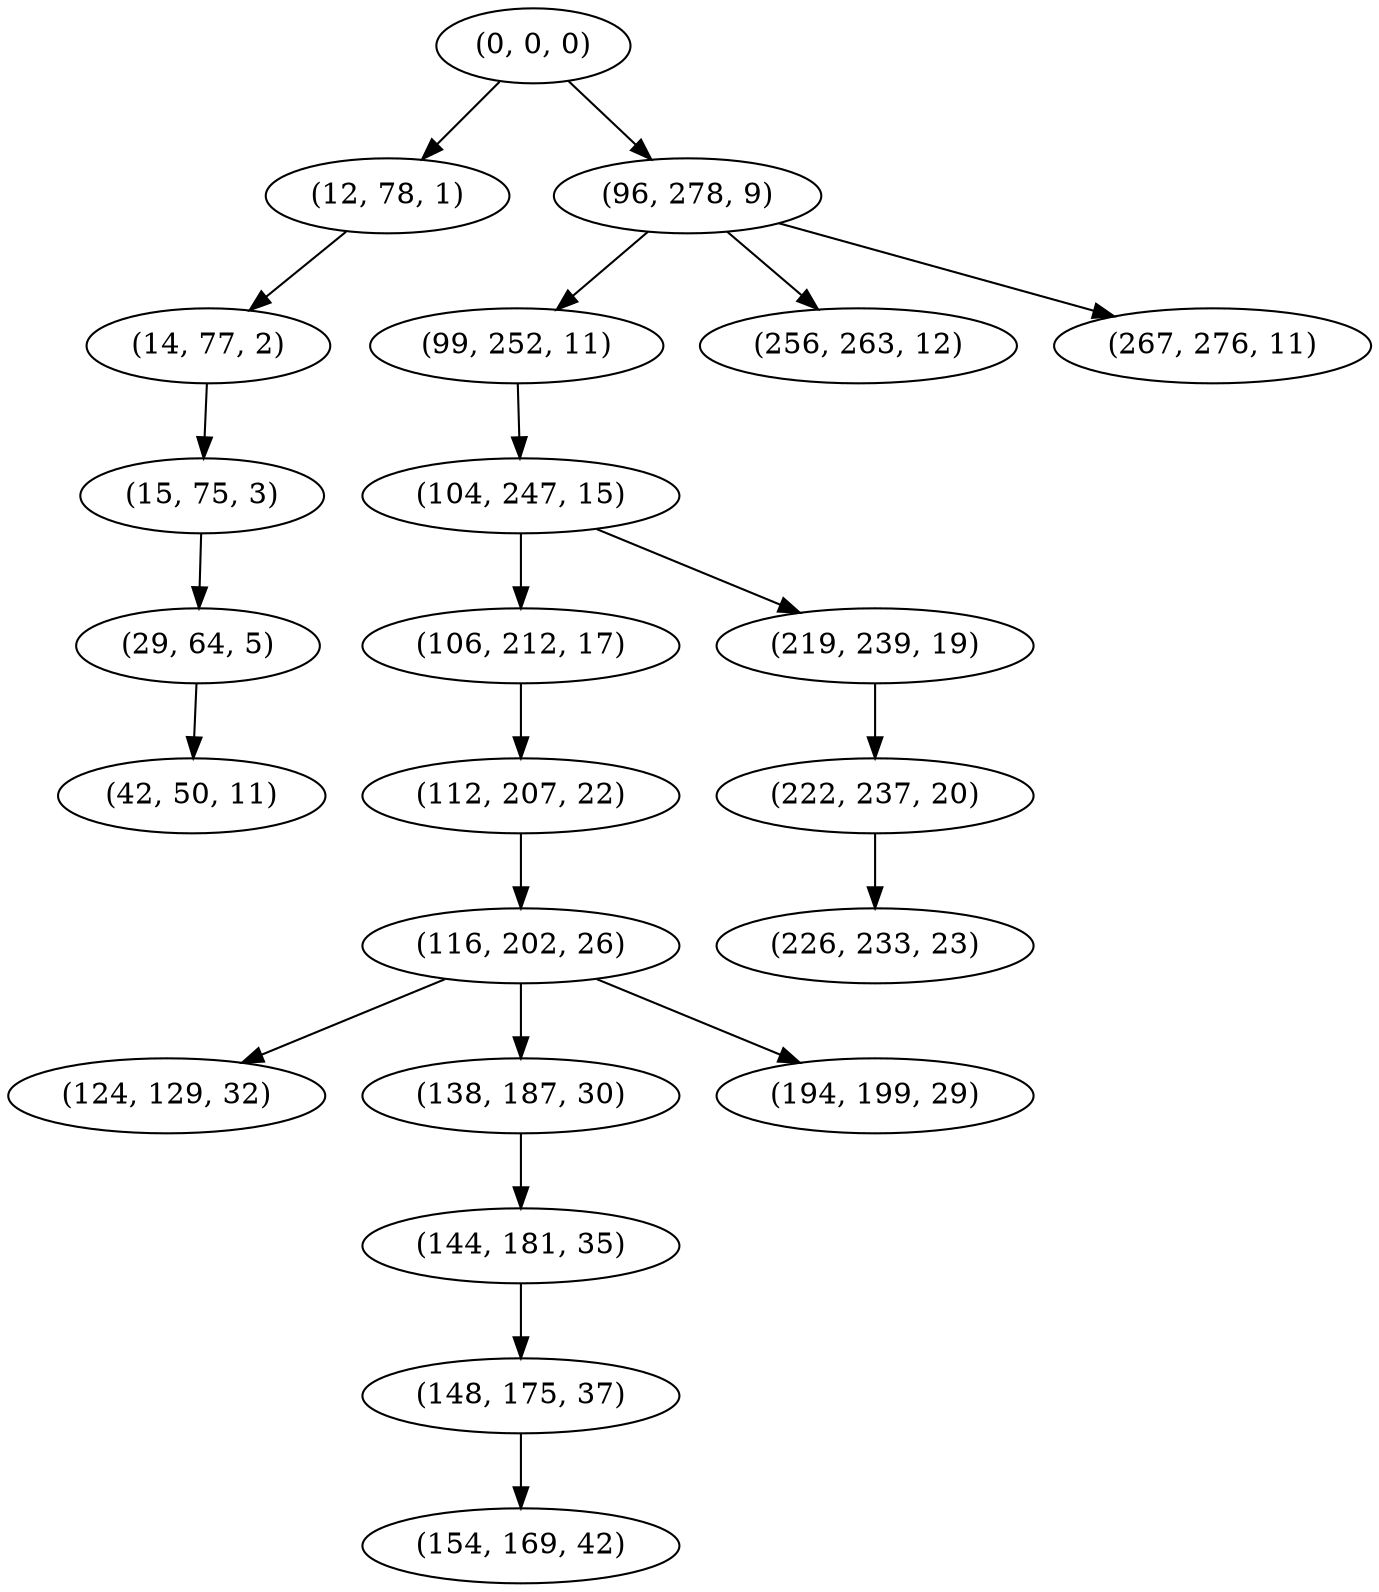 digraph tree {
    "(0, 0, 0)";
    "(12, 78, 1)";
    "(14, 77, 2)";
    "(15, 75, 3)";
    "(29, 64, 5)";
    "(42, 50, 11)";
    "(96, 278, 9)";
    "(99, 252, 11)";
    "(104, 247, 15)";
    "(106, 212, 17)";
    "(112, 207, 22)";
    "(116, 202, 26)";
    "(124, 129, 32)";
    "(138, 187, 30)";
    "(144, 181, 35)";
    "(148, 175, 37)";
    "(154, 169, 42)";
    "(194, 199, 29)";
    "(219, 239, 19)";
    "(222, 237, 20)";
    "(226, 233, 23)";
    "(256, 263, 12)";
    "(267, 276, 11)";
    "(0, 0, 0)" -> "(12, 78, 1)";
    "(0, 0, 0)" -> "(96, 278, 9)";
    "(12, 78, 1)" -> "(14, 77, 2)";
    "(14, 77, 2)" -> "(15, 75, 3)";
    "(15, 75, 3)" -> "(29, 64, 5)";
    "(29, 64, 5)" -> "(42, 50, 11)";
    "(96, 278, 9)" -> "(99, 252, 11)";
    "(96, 278, 9)" -> "(256, 263, 12)";
    "(96, 278, 9)" -> "(267, 276, 11)";
    "(99, 252, 11)" -> "(104, 247, 15)";
    "(104, 247, 15)" -> "(106, 212, 17)";
    "(104, 247, 15)" -> "(219, 239, 19)";
    "(106, 212, 17)" -> "(112, 207, 22)";
    "(112, 207, 22)" -> "(116, 202, 26)";
    "(116, 202, 26)" -> "(124, 129, 32)";
    "(116, 202, 26)" -> "(138, 187, 30)";
    "(116, 202, 26)" -> "(194, 199, 29)";
    "(138, 187, 30)" -> "(144, 181, 35)";
    "(144, 181, 35)" -> "(148, 175, 37)";
    "(148, 175, 37)" -> "(154, 169, 42)";
    "(219, 239, 19)" -> "(222, 237, 20)";
    "(222, 237, 20)" -> "(226, 233, 23)";
}
